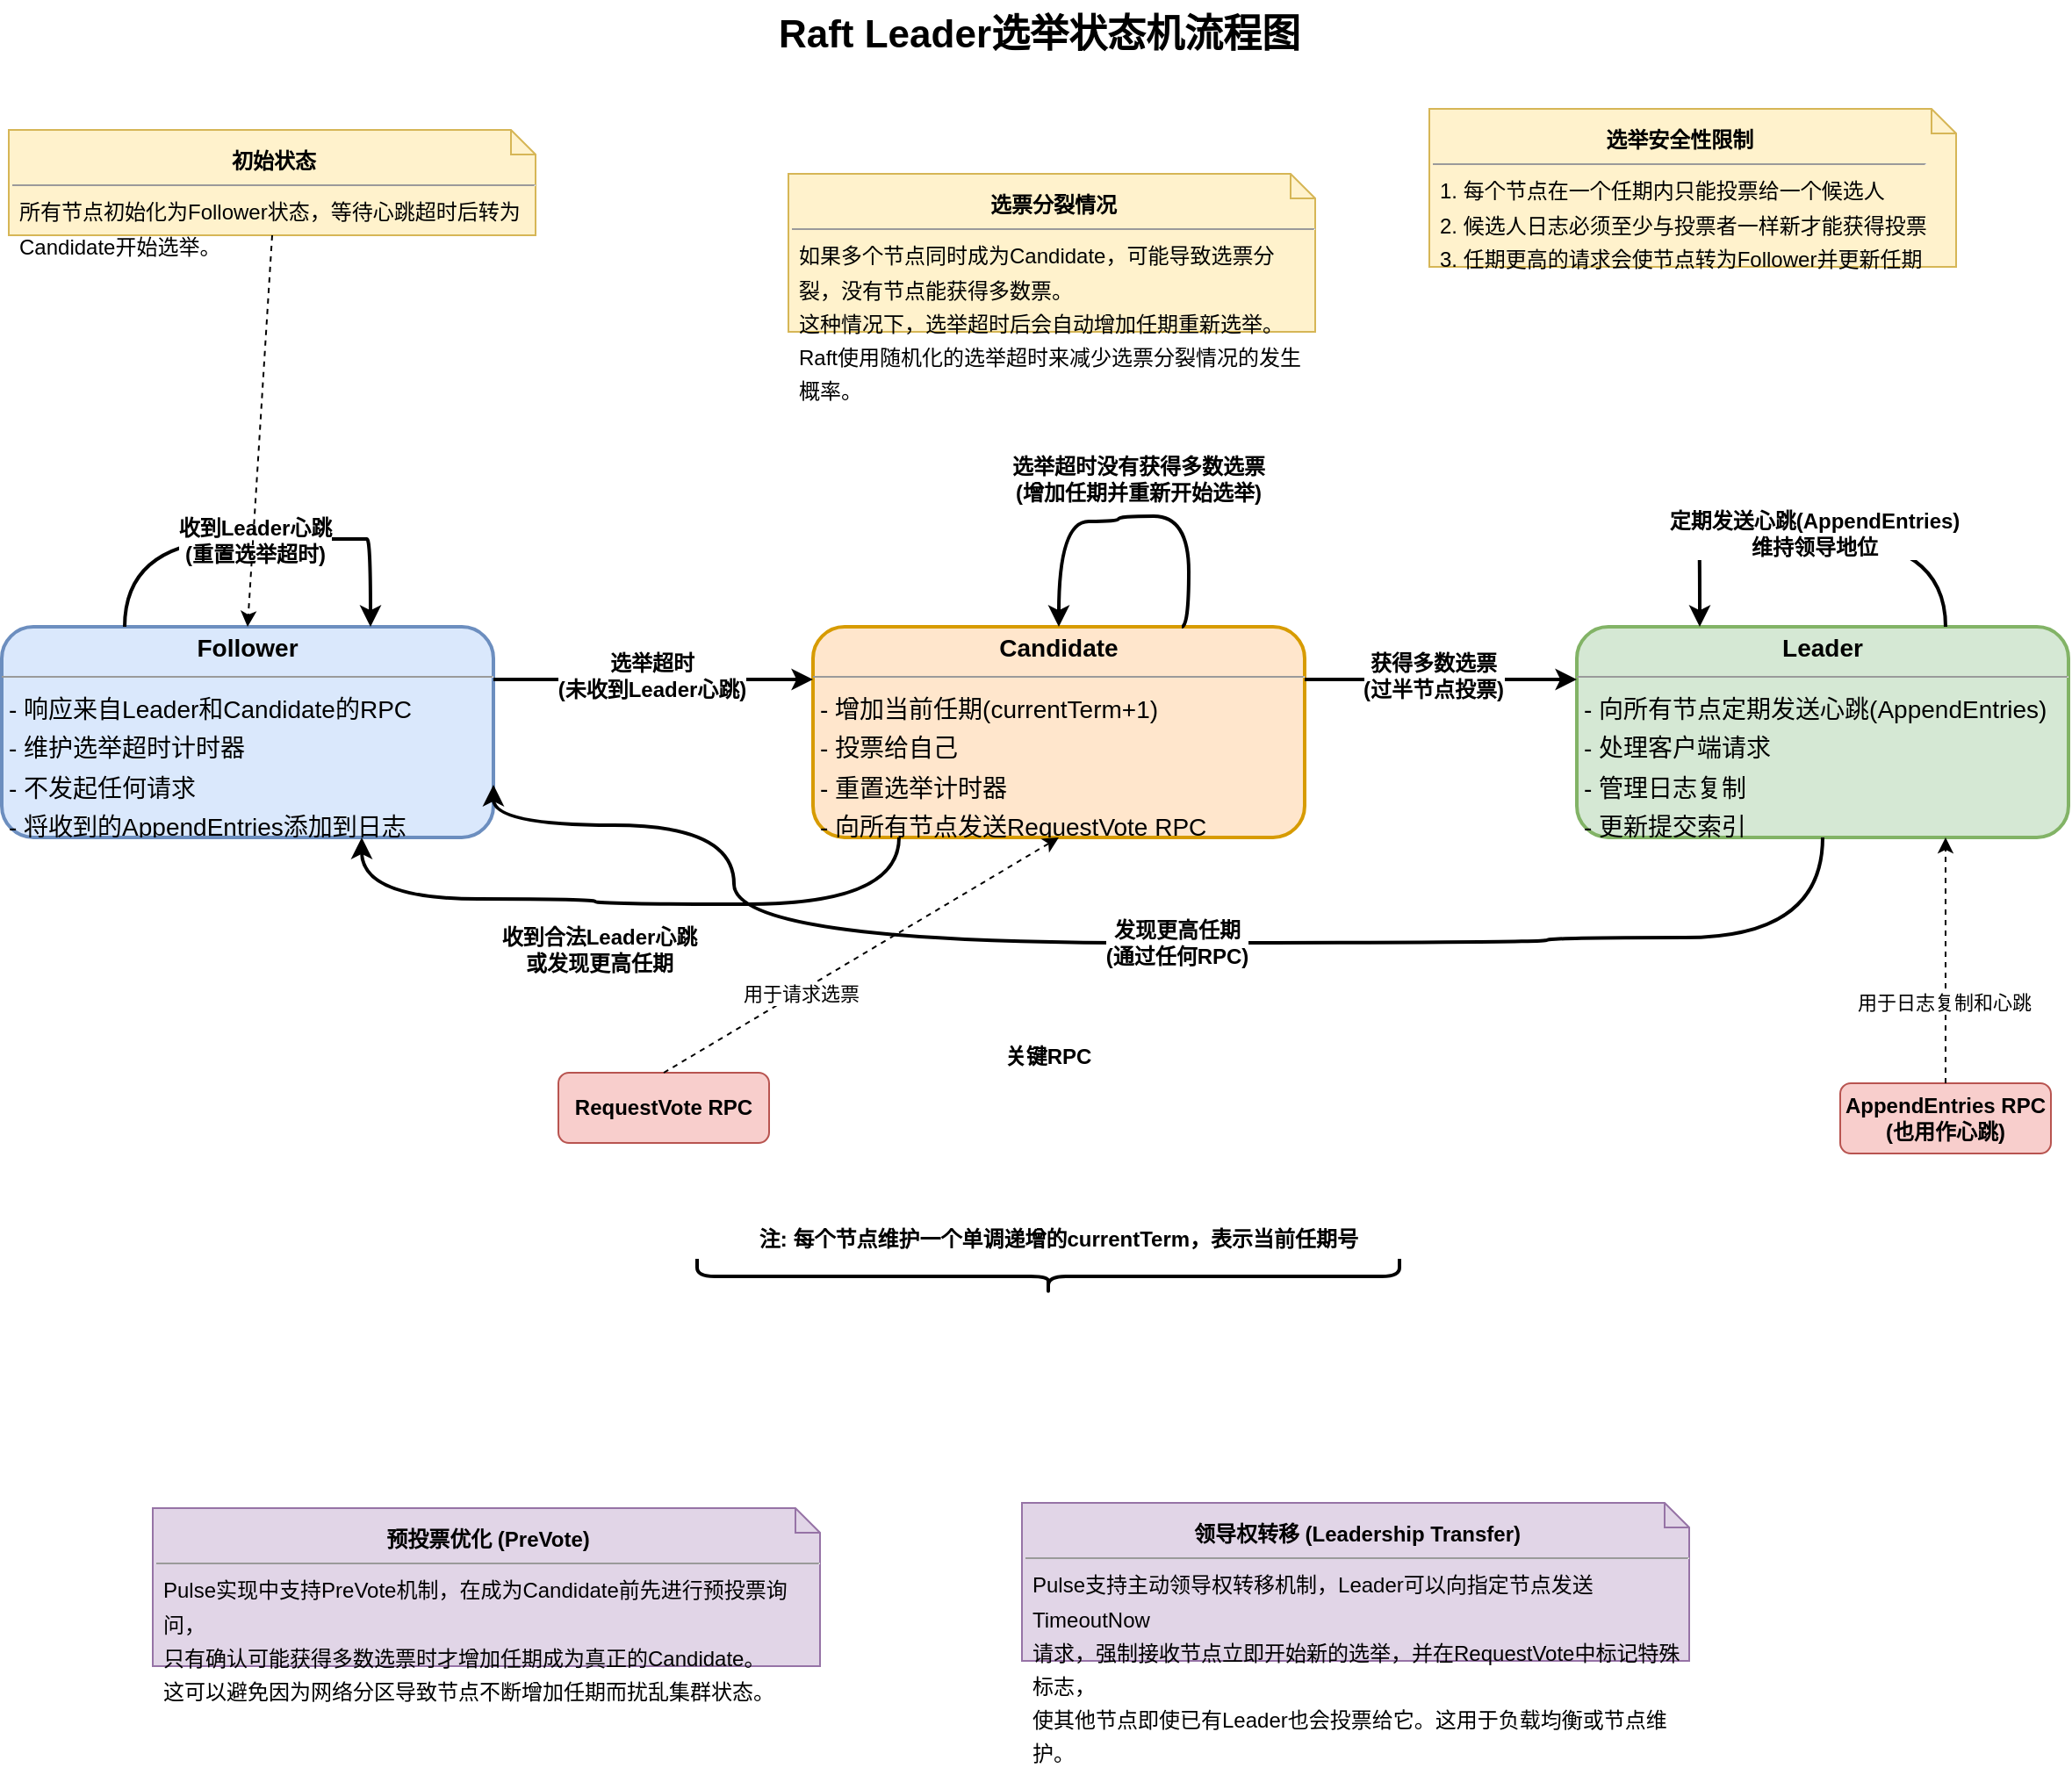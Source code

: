 <mxfile version="26.2.14">
  <diagram name="Raft Leader选举状态机流程图" id="LkDxuzX8ql3CEM-Iv__S">
    <mxGraphModel dx="1611" dy="1123" grid="0" gridSize="10" guides="1" tooltips="1" connect="1" arrows="1" fold="1" page="0" pageScale="1" pageWidth="850" pageHeight="1100" math="0" shadow="0">
      <root>
        <mxCell id="0" />
        <mxCell id="1" parent="0" />
        <mxCell id="Wd-uXgH5f4dMM6CjHKqw-1" value="&lt;font style=&quot;font-size: 22px;&quot;&gt;&lt;b&gt;Raft Leader选举状态机流程图&lt;/b&gt;&lt;/font&gt;" style="text;html=1;strokeColor=none;fillColor=none;align=center;verticalAlign=middle;whiteSpace=wrap;rounded=0;" vertex="1" parent="1">
          <mxGeometry x="255" y="-37" width="600" height="40" as="geometry" />
        </mxCell>
        <mxCell id="Wd-uXgH5f4dMM6CjHKqw-2" value="&lt;p style=&quot;margin:0px;margin-top:4px;text-align:center;&quot;&gt;&lt;b&gt;Follower&lt;/b&gt;&lt;/p&gt;&lt;hr size=&quot;1&quot;&gt;&lt;p style=&quot;margin:0 0 0 4px;line-height:1.6;&quot;&gt;- 响应来自Leader和Candidate的RPC&lt;br&gt;- 维护选举超时计时器&lt;br&gt;- 不发起任何请求&lt;br&gt;- 将收到的AppendEntries添加到日志&lt;/p&gt;" style="verticalAlign=top;align=left;overflow=fill;fontSize=14;fontFamily=Helvetica;html=1;rounded=1;shadow=0;comic=0;labelBackgroundColor=none;strokeWidth=2;fillColor=#dae8fc;strokeColor=#6c8ebf;" vertex="1" parent="1">
          <mxGeometry x="-36" y="320" width="280" height="120" as="geometry" />
        </mxCell>
        <mxCell id="Wd-uXgH5f4dMM6CjHKqw-3" value="&lt;p style=&quot;margin:0px;margin-top:4px;text-align:center;&quot;&gt;&lt;b&gt;Candidate&lt;/b&gt;&lt;/p&gt;&lt;hr size=&quot;1&quot;&gt;&lt;p style=&quot;margin:0 0 0 4px;line-height:1.6;&quot;&gt;- 增加当前任期(currentTerm+1)&lt;br&gt;- 投票给自己&lt;br&gt;- 重置选举计时器&lt;br&gt;- 向所有节点发送RequestVote RPC&lt;br&gt;- 收集选票&lt;/p&gt;" style="verticalAlign=top;align=left;overflow=fill;fontSize=14;fontFamily=Helvetica;html=1;rounded=1;shadow=0;comic=0;labelBackgroundColor=none;strokeWidth=2;fillColor=#ffe6cc;strokeColor=#d79b00;" vertex="1" parent="1">
          <mxGeometry x="426" y="320" width="280" height="120" as="geometry" />
        </mxCell>
        <mxCell id="Wd-uXgH5f4dMM6CjHKqw-4" value="&lt;p style=&quot;margin:0px;margin-top:4px;text-align:center;&quot;&gt;&lt;b&gt;Leader&lt;/b&gt;&lt;/p&gt;&lt;hr size=&quot;1&quot;&gt;&lt;p style=&quot;margin:0 0 0 4px;line-height:1.6;&quot;&gt;- 向所有节点定期发送心跳(AppendEntries)&lt;br&gt;- 处理客户端请求&lt;br&gt;- 管理日志复制&lt;br&gt;- 更新提交索引&lt;br&gt;- 维护租约超时&lt;/p&gt;" style="verticalAlign=top;align=left;overflow=fill;fontSize=14;fontFamily=Helvetica;html=1;rounded=1;shadow=0;comic=0;labelBackgroundColor=none;strokeWidth=2;fillColor=#d5e8d4;strokeColor=#82b366;" vertex="1" parent="1">
          <mxGeometry x="861" y="320" width="280" height="120" as="geometry" />
        </mxCell>
        <mxCell id="Wd-uXgH5f4dMM6CjHKqw-5" value="" style="endArrow=classic;html=1;rounded=0;exitX=1;exitY=0.25;exitDx=0;exitDy=0;entryX=0;entryY=0.25;entryDx=0;entryDy=0;strokeWidth=2;" edge="1" parent="1" source="Wd-uXgH5f4dMM6CjHKqw-2" target="Wd-uXgH5f4dMM6CjHKqw-3">
          <mxGeometry width="50" height="50" relative="1" as="geometry">
            <mxPoint x="520" y="410" as="sourcePoint" />
            <mxPoint x="570" y="360" as="targetPoint" />
          </mxGeometry>
        </mxCell>
        <mxCell id="Wd-uXgH5f4dMM6CjHKqw-6" value="选举超时&#xa;(未收到Leader心跳)" style="edgeLabel;html=1;align=center;verticalAlign=middle;resizable=0;points=[];fontSize=12;fontStyle=1;labelBackgroundColor=#FFFFFF;" vertex="1" connectable="0" parent="Wd-uXgH5f4dMM6CjHKqw-5">
          <mxGeometry x="-0.018" y="2" relative="1" as="geometry">
            <mxPoint as="offset" />
          </mxGeometry>
        </mxCell>
        <mxCell id="Wd-uXgH5f4dMM6CjHKqw-7" value="" style="endArrow=classic;html=1;rounded=0;exitX=1;exitY=0.25;exitDx=0;exitDy=0;entryX=0;entryY=0.25;entryDx=0;entryDy=0;strokeWidth=2;" edge="1" parent="1" source="Wd-uXgH5f4dMM6CjHKqw-3" target="Wd-uXgH5f4dMM6CjHKqw-4">
          <mxGeometry width="50" height="50" relative="1" as="geometry">
            <mxPoint x="520" y="410" as="sourcePoint" />
            <mxPoint x="570" y="360" as="targetPoint" />
          </mxGeometry>
        </mxCell>
        <mxCell id="Wd-uXgH5f4dMM6CjHKqw-8" value="获得多数选票&#xa;(过半节点投票)" style="edgeLabel;html=1;align=center;verticalAlign=middle;resizable=0;points=[];fontSize=12;fontStyle=1;labelBackgroundColor=#FFFFFF;" vertex="1" connectable="0" parent="Wd-uXgH5f4dMM6CjHKqw-7">
          <mxGeometry x="-0.057" y="2" relative="1" as="geometry">
            <mxPoint as="offset" />
          </mxGeometry>
        </mxCell>
        <mxCell id="Wd-uXgH5f4dMM6CjHKqw-9" value="" style="endArrow=classic;html=1;rounded=0;exitX=0.5;exitY=1;exitDx=0;exitDy=0;entryX=1;entryY=0.75;entryDx=0;entryDy=0;strokeWidth=2;edgeStyle=orthogonalEdgeStyle;curved=1;" edge="1" parent="1" source="Wd-uXgH5f4dMM6CjHKqw-4" target="Wd-uXgH5f4dMM6CjHKqw-2">
          <mxGeometry width="50" height="50" relative="1" as="geometry">
            <mxPoint x="520" y="410" as="sourcePoint" />
            <mxPoint x="570" y="360" as="targetPoint" />
            <Array as="points">
              <mxPoint x="1001" y="497" />
              <mxPoint x="844" y="497" />
              <mxPoint x="844" y="500" />
              <mxPoint x="381" y="500" />
              <mxPoint x="381" y="433" />
              <mxPoint x="244" y="433" />
            </Array>
          </mxGeometry>
        </mxCell>
        <mxCell id="Wd-uXgH5f4dMM6CjHKqw-10" value="发现更高任期&#xa;(通过任何RPC)" style="edgeLabel;html=1;align=center;verticalAlign=middle;resizable=0;points=[];fontSize=12;fontStyle=1;labelBackgroundColor=#FFFFFF;" vertex="1" connectable="0" parent="Wd-uXgH5f4dMM6CjHKqw-9">
          <mxGeometry x="0.07" y="-3" relative="1" as="geometry">
            <mxPoint x="57" y="3" as="offset" />
          </mxGeometry>
        </mxCell>
        <mxCell id="Wd-uXgH5f4dMM6CjHKqw-11" value="" style="endArrow=classic;html=1;rounded=0;exitX=0.25;exitY=1;exitDx=0;exitDy=0;entryX=0.75;entryY=1;entryDx=0;entryDy=0;strokeWidth=2;edgeStyle=orthogonalEdgeStyle;curved=1;" edge="1" parent="1">
          <mxGeometry width="50" height="50" relative="1" as="geometry">
            <mxPoint x="475" y="440" as="sourcePoint" />
            <mxPoint x="169" y="440" as="targetPoint" />
            <Array as="points">
              <mxPoint x="475" y="478" />
              <mxPoint x="302" y="478" />
              <mxPoint x="302" y="475" />
              <mxPoint x="169" y="475" />
            </Array>
          </mxGeometry>
        </mxCell>
        <mxCell id="Wd-uXgH5f4dMM6CjHKqw-12" value="收到合法Leader心跳&#xa;或发现更高任期" style="edgeLabel;html=1;align=center;verticalAlign=middle;resizable=0;points=[];fontSize=12;fontStyle=1;labelBackgroundColor=#FFFFFF;" vertex="1" connectable="0" parent="Wd-uXgH5f4dMM6CjHKqw-11">
          <mxGeometry x="0.123" y="-1" relative="1" as="geometry">
            <mxPoint x="2" y="30" as="offset" />
          </mxGeometry>
        </mxCell>
        <mxCell id="Wd-uXgH5f4dMM6CjHKqw-13" value="" style="endArrow=classic;html=1;rounded=0;strokeWidth=2;edgeStyle=orthogonalEdgeStyle;curved=1;entryX=0.5;entryY=0;entryDx=0;entryDy=0;exitX=0.75;exitY=0;exitDx=0;exitDy=0;" edge="1" parent="1" source="Wd-uXgH5f4dMM6CjHKqw-3" target="Wd-uXgH5f4dMM6CjHKqw-3">
          <mxGeometry width="50" height="50" relative="1" as="geometry">
            <mxPoint x="625" y="281" as="sourcePoint" />
            <mxPoint x="585" y="277" as="targetPoint" />
            <Array as="points">
              <mxPoint x="640" y="320" />
              <mxPoint x="640" y="257" />
              <mxPoint x="600" y="257" />
              <mxPoint x="600" y="260" />
              <mxPoint x="566" y="260" />
            </Array>
          </mxGeometry>
        </mxCell>
        <mxCell id="Wd-uXgH5f4dMM6CjHKqw-14" value="选举超时没有获得多数选票&#xa;(增加任期并重新开始选举)" style="edgeLabel;html=1;align=center;verticalAlign=middle;resizable=0;points=[];fontSize=12;fontStyle=1;labelBackgroundColor=#FFFFFF;" vertex="1" connectable="0" parent="Wd-uXgH5f4dMM6CjHKqw-13">
          <mxGeometry x="-0.011" y="-1" relative="1" as="geometry">
            <mxPoint x="5" y="-20" as="offset" />
          </mxGeometry>
        </mxCell>
        <mxCell id="Wd-uXgH5f4dMM6CjHKqw-15" value="" style="endArrow=classic;html=1;rounded=0;exitX=0.75;exitY=0;exitDx=0;exitDy=0;entryX=0.25;entryY=0;entryDx=0;entryDy=0;strokeWidth=2;edgeStyle=orthogonalEdgeStyle;curved=1;" edge="1" parent="1" source="Wd-uXgH5f4dMM6CjHKqw-4" target="Wd-uXgH5f4dMM6CjHKqw-4">
          <mxGeometry width="50" height="50" relative="1" as="geometry">
            <mxPoint x="520" y="410" as="sourcePoint" />
            <mxPoint x="570" y="360" as="targetPoint" />
            <Array as="points">
              <mxPoint x="930" y="270" />
              <mxPoint x="790" y="270" />
            </Array>
          </mxGeometry>
        </mxCell>
        <mxCell id="Wd-uXgH5f4dMM6CjHKqw-16" value="定期发送心跳(AppendEntries)&#xa;维持领导地位" style="edgeLabel;html=1;align=center;verticalAlign=middle;resizable=0;points=[];fontSize=12;fontStyle=1;labelBackgroundColor=#FFFFFF;" vertex="1" connectable="0" parent="Wd-uXgH5f4dMM6CjHKqw-15">
          <mxGeometry x="0.036" y="-3" relative="1" as="geometry">
            <mxPoint as="offset" />
          </mxGeometry>
        </mxCell>
        <mxCell id="Wd-uXgH5f4dMM6CjHKqw-17" value="" style="endArrow=classic;html=1;rounded=0;exitX=0.25;exitY=0;exitDx=0;exitDy=0;entryX=0.75;entryY=0;entryDx=0;entryDy=0;strokeWidth=2;edgeStyle=orthogonalEdgeStyle;curved=1;" edge="1" parent="1" source="Wd-uXgH5f4dMM6CjHKqw-2" target="Wd-uXgH5f4dMM6CjHKqw-2">
          <mxGeometry width="50" height="50" relative="1" as="geometry">
            <mxPoint x="520" y="410" as="sourcePoint" />
            <mxPoint x="570" y="360" as="targetPoint" />
            <Array as="points">
              <mxPoint x="170" y="270" />
              <mxPoint x="310" y="270" />
            </Array>
          </mxGeometry>
        </mxCell>
        <mxCell id="Wd-uXgH5f4dMM6CjHKqw-18" value="收到Leader心跳&#xa;(重置选举超时)" style="edgeLabel;html=1;align=center;verticalAlign=middle;resizable=0;points=[];fontSize=12;fontStyle=1;labelBackgroundColor=#FFFFFF;" vertex="1" connectable="0" parent="Wd-uXgH5f4dMM6CjHKqw-17">
          <mxGeometry x="0.029" y="-1" relative="1" as="geometry">
            <mxPoint as="offset" />
          </mxGeometry>
        </mxCell>
        <mxCell id="Wd-uXgH5f4dMM6CjHKqw-19" value="RequestVote RPC" style="rounded=1;whiteSpace=wrap;html=1;fillColor=#f8cecc;strokeColor=#b85450;fontSize=12;fontStyle=1" vertex="1" parent="1">
          <mxGeometry x="281" y="574" width="120" height="40" as="geometry" />
        </mxCell>
        <mxCell id="Wd-uXgH5f4dMM6CjHKqw-20" value="AppendEntries RPC&#xa;(也用作心跳)" style="rounded=1;whiteSpace=wrap;html=1;fillColor=#f8cecc;strokeColor=#b85450;fontSize=12;fontStyle=1" vertex="1" parent="1">
          <mxGeometry x="1011" y="580" width="120" height="40" as="geometry" />
        </mxCell>
        <mxCell id="Wd-uXgH5f4dMM6CjHKqw-21" value="" style="endArrow=classic;html=1;rounded=0;exitX=0.5;exitY=0;exitDx=0;exitDy=0;strokeWidth=1;dashed=1;entryX=0.5;entryY=1;entryDx=0;entryDy=0;" edge="1" parent="1" source="Wd-uXgH5f4dMM6CjHKqw-19" target="Wd-uXgH5f4dMM6CjHKqw-3">
          <mxGeometry width="50" height="50" relative="1" as="geometry">
            <mxPoint x="520" y="410" as="sourcePoint" />
            <mxPoint x="570" y="360" as="targetPoint" />
          </mxGeometry>
        </mxCell>
        <mxCell id="Wd-uXgH5f4dMM6CjHKqw-22" value="用于请求选票" style="edgeLabel;html=1;align=center;verticalAlign=middle;resizable=0;points=[];fontSize=11;fontStyle=0;labelBackgroundColor=#FFFFFF;" vertex="1" connectable="0" parent="Wd-uXgH5f4dMM6CjHKqw-21">
          <mxGeometry x="-0.311" y="-1" relative="1" as="geometry">
            <mxPoint as="offset" />
          </mxGeometry>
        </mxCell>
        <mxCell id="Wd-uXgH5f4dMM6CjHKqw-23" value="" style="endArrow=classic;html=1;rounded=0;exitX=0.5;exitY=0;exitDx=0;exitDy=0;strokeWidth=1;dashed=1;entryX=0.75;entryY=1;entryDx=0;entryDy=0;" edge="1" parent="1" source="Wd-uXgH5f4dMM6CjHKqw-20" target="Wd-uXgH5f4dMM6CjHKqw-4">
          <mxGeometry width="50" height="50" relative="1" as="geometry">
            <mxPoint x="520" y="410" as="sourcePoint" />
            <mxPoint x="570" y="360" as="targetPoint" />
          </mxGeometry>
        </mxCell>
        <mxCell id="Wd-uXgH5f4dMM6CjHKqw-24" value="用于日志复制和心跳" style="edgeLabel;html=1;align=center;verticalAlign=middle;resizable=0;points=[];fontSize=11;fontStyle=0;labelBackgroundColor=#FFFFFF;" vertex="1" connectable="0" parent="Wd-uXgH5f4dMM6CjHKqw-23">
          <mxGeometry x="-0.351" y="1" relative="1" as="geometry">
            <mxPoint y="-1" as="offset" />
          </mxGeometry>
        </mxCell>
        <mxCell id="Wd-uXgH5f4dMM6CjHKqw-25" value="&lt;p style=&quot;margin:0px;margin-top:4px;text-align:center;&quot;&gt;&lt;b&gt;选票分裂情况&lt;/b&gt;&lt;/p&gt;&lt;hr size=&quot;1&quot;&gt;&lt;p style=&quot;margin:0 0 0 4px;line-height:1.6;&quot;&gt;如果多个节点同时成为Candidate，可能导致选票分裂，没有节点能获得多数票。&lt;br&gt;这种情况下，选举超时后会自动增加任期重新选举。&lt;br&gt;Raft使用随机化的选举超时来减少选票分裂情况的发生概率。&lt;/p&gt;" style="shape=note;whiteSpace=wrap;html=1;size=14;verticalAlign=top;align=left;fontSize=12;fontFamily=Helvetica;fillColor=#fff2cc;strokeColor=#d6b656;" vertex="1" parent="1">
          <mxGeometry x="412" y="62" width="300" height="90" as="geometry" />
        </mxCell>
        <mxCell id="Wd-uXgH5f4dMM6CjHKqw-26" value="&lt;p style=&quot;margin:0px;margin-top:4px;text-align:center;&quot;&gt;&lt;b&gt;选举安全性限制&lt;/b&gt;&lt;/p&gt;&lt;hr size=&quot;1&quot;&gt;&lt;p style=&quot;margin:0 0 0 4px;line-height:1.6;&quot;&gt;1. 每个节点在一个任期内只能投票给一个候选人&lt;br&gt;2. 候选人日志必须至少与投票者一样新才能获得投票&lt;br&gt;3. 任期更高的请求会使节点转为Follower并更新任期&lt;/p&gt;" style="shape=note;whiteSpace=wrap;html=1;size=14;verticalAlign=top;align=left;fontSize=12;fontFamily=Helvetica;fillColor=#fff2cc;strokeColor=#d6b656;" vertex="1" parent="1">
          <mxGeometry x="777" y="25" width="300" height="90" as="geometry" />
        </mxCell>
        <mxCell id="Wd-uXgH5f4dMM6CjHKqw-27" value="&lt;p style=&quot;margin:0px;margin-top:4px;text-align:center;&quot;&gt;&lt;b&gt;初始状态&lt;/b&gt;&lt;/p&gt;&lt;hr size=&quot;1&quot;&gt;&lt;p style=&quot;margin:0 0 0 4px;line-height:1.6;&quot;&gt;所有节点初始化为Follower状态，等待心跳超时后转为Candidate开始选举。&lt;/p&gt;" style="shape=note;whiteSpace=wrap;html=1;size=14;verticalAlign=top;align=left;fontSize=12;fontFamily=Helvetica;fillColor=#fff2cc;strokeColor=#d6b656;" vertex="1" parent="1">
          <mxGeometry x="-32" y="37" width="300" height="60" as="geometry" />
        </mxCell>
        <mxCell id="Wd-uXgH5f4dMM6CjHKqw-28" value="" style="endArrow=classic;html=1;rounded=0;exitX=0.5;exitY=1;exitDx=0;exitDy=0;exitPerimeter=0;entryX=0.5;entryY=0;entryDx=0;entryDy=0;dashed=1;" edge="1" parent="1" source="Wd-uXgH5f4dMM6CjHKqw-27" target="Wd-uXgH5f4dMM6CjHKqw-2">
          <mxGeometry width="50" height="50" relative="1" as="geometry">
            <mxPoint x="520" y="410" as="sourcePoint" />
            <mxPoint x="570" y="360" as="targetPoint" />
          </mxGeometry>
        </mxCell>
        <mxCell id="Wd-uXgH5f4dMM6CjHKqw-29" value="" style="shape=curlyBracket;whiteSpace=wrap;html=1;rounded=1;flipH=1;fontSize=12;rotation=90;strokeWidth=2;" vertex="1" parent="1">
          <mxGeometry x="550" y="490" width="20" height="400" as="geometry" />
        </mxCell>
        <mxCell id="Wd-uXgH5f4dMM6CjHKqw-30" value="&lt;b&gt;关键RPC&lt;/b&gt;" style="text;html=1;strokeColor=none;fillColor=none;align=center;verticalAlign=middle;whiteSpace=wrap;rounded=0;fontSize=12;" vertex="1" parent="1">
          <mxGeometry x="530" y="550" width="60" height="30" as="geometry" />
        </mxCell>
        <mxCell id="Wd-uXgH5f4dMM6CjHKqw-31" value="&lt;b&gt;注: 每个节点维护一个单调递增的currentTerm，表示当前任期号&lt;/b&gt;" style="text;html=1;strokeColor=none;fillColor=none;align=center;verticalAlign=middle;whiteSpace=wrap;rounded=0;fontSize=12;" vertex="1" parent="1">
          <mxGeometry x="366" y="654" width="400" height="30" as="geometry" />
        </mxCell>
        <mxCell id="Wd-uXgH5f4dMM6CjHKqw-32" value="&lt;p style=&quot;margin:0px;margin-top:4px;text-align:center;&quot;&gt;&lt;b&gt;预投票优化 (PreVote)&lt;/b&gt;&lt;/p&gt;&lt;hr size=&quot;1&quot;&gt;&lt;p style=&quot;margin:0 0 0 4px;line-height:1.6;&quot;&gt;Pulse实现中支持PreVote机制，在成为Candidate前先进行预投票询问，&lt;br&gt;只有确认可能获得多数选票时才增加任期成为真正的Candidate。&lt;br&gt;这可以避免因为网络分区导致节点不断增加任期而扰乱集群状态。&lt;/p&gt;" style="shape=note;whiteSpace=wrap;html=1;size=14;verticalAlign=top;align=left;fontSize=12;fontFamily=Helvetica;fillColor=#e1d5e7;strokeColor=#9673a6;" vertex="1" parent="1">
          <mxGeometry x="50" y="822" width="380" height="90" as="geometry" />
        </mxCell>
        <mxCell id="Wd-uXgH5f4dMM6CjHKqw-33" value="&lt;p style=&quot;margin:0px;margin-top:4px;text-align:center;&quot;&gt;&lt;b&gt;领导权转移 (Leadership Transfer)&lt;/b&gt;&lt;/p&gt;&lt;hr size=&quot;1&quot;&gt;&lt;p style=&quot;margin:0 0 0 4px;line-height:1.6;&quot;&gt;Pulse支持主动领导权转移机制，Leader可以向指定节点发送TimeoutNow&lt;br&gt;请求，强制接收节点立即开始新的选举，并在RequestVote中标记特殊标志，&lt;br&gt;使其他节点即使已有Leader也会投票给它。这用于负载均衡或节点维护。&lt;/p&gt;" style="shape=note;whiteSpace=wrap;html=1;size=14;verticalAlign=top;align=left;fontSize=12;fontFamily=Helvetica;fillColor=#e1d5e7;strokeColor=#9673a6;" vertex="1" parent="1">
          <mxGeometry x="545" y="819" width="380" height="90" as="geometry" />
        </mxCell>
      </root>
    </mxGraphModel>
  </diagram>
</mxfile>
